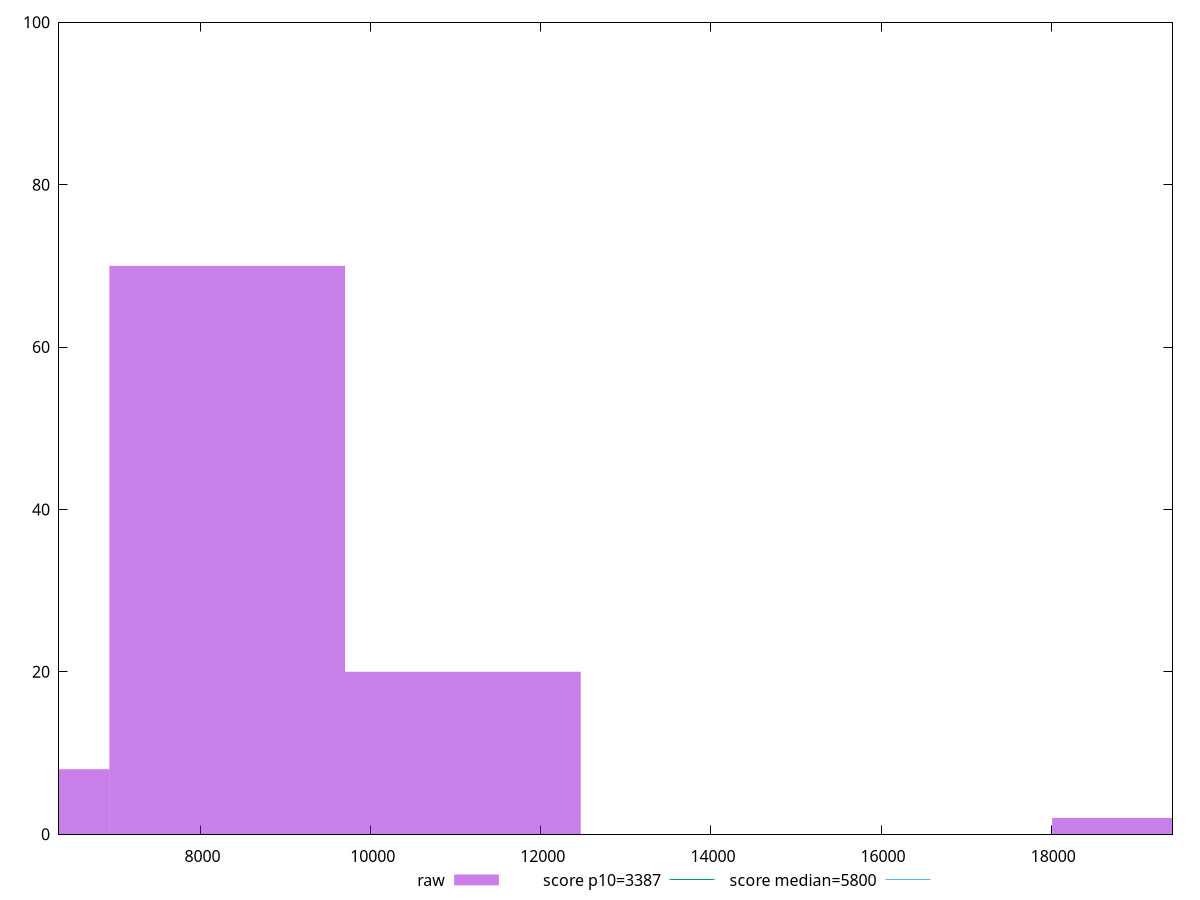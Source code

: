 reset

$raw <<EOF
11084.10230196175 20
8313.076726471312 70
5542.051150980875 8
19397.179028433064 2
EOF

set key outside below
set boxwidth 2771.0255754904374
set xrange [6335.535423287835:19426.688824625326]
set yrange [0:100]
set trange [0:100]
set style fill transparent solid 0.5 noborder

set parametric
set terminal svg size 640, 490 enhanced background rgb 'white'
set output "report_00009_2021-02-08T22-37-41.559Z/speed-index/samples/pages/raw/histogram.svg"

plot $raw title "raw" with boxes, \
     3387,t title "score p10=3387", \
     5800,t title "score median=5800"

reset
